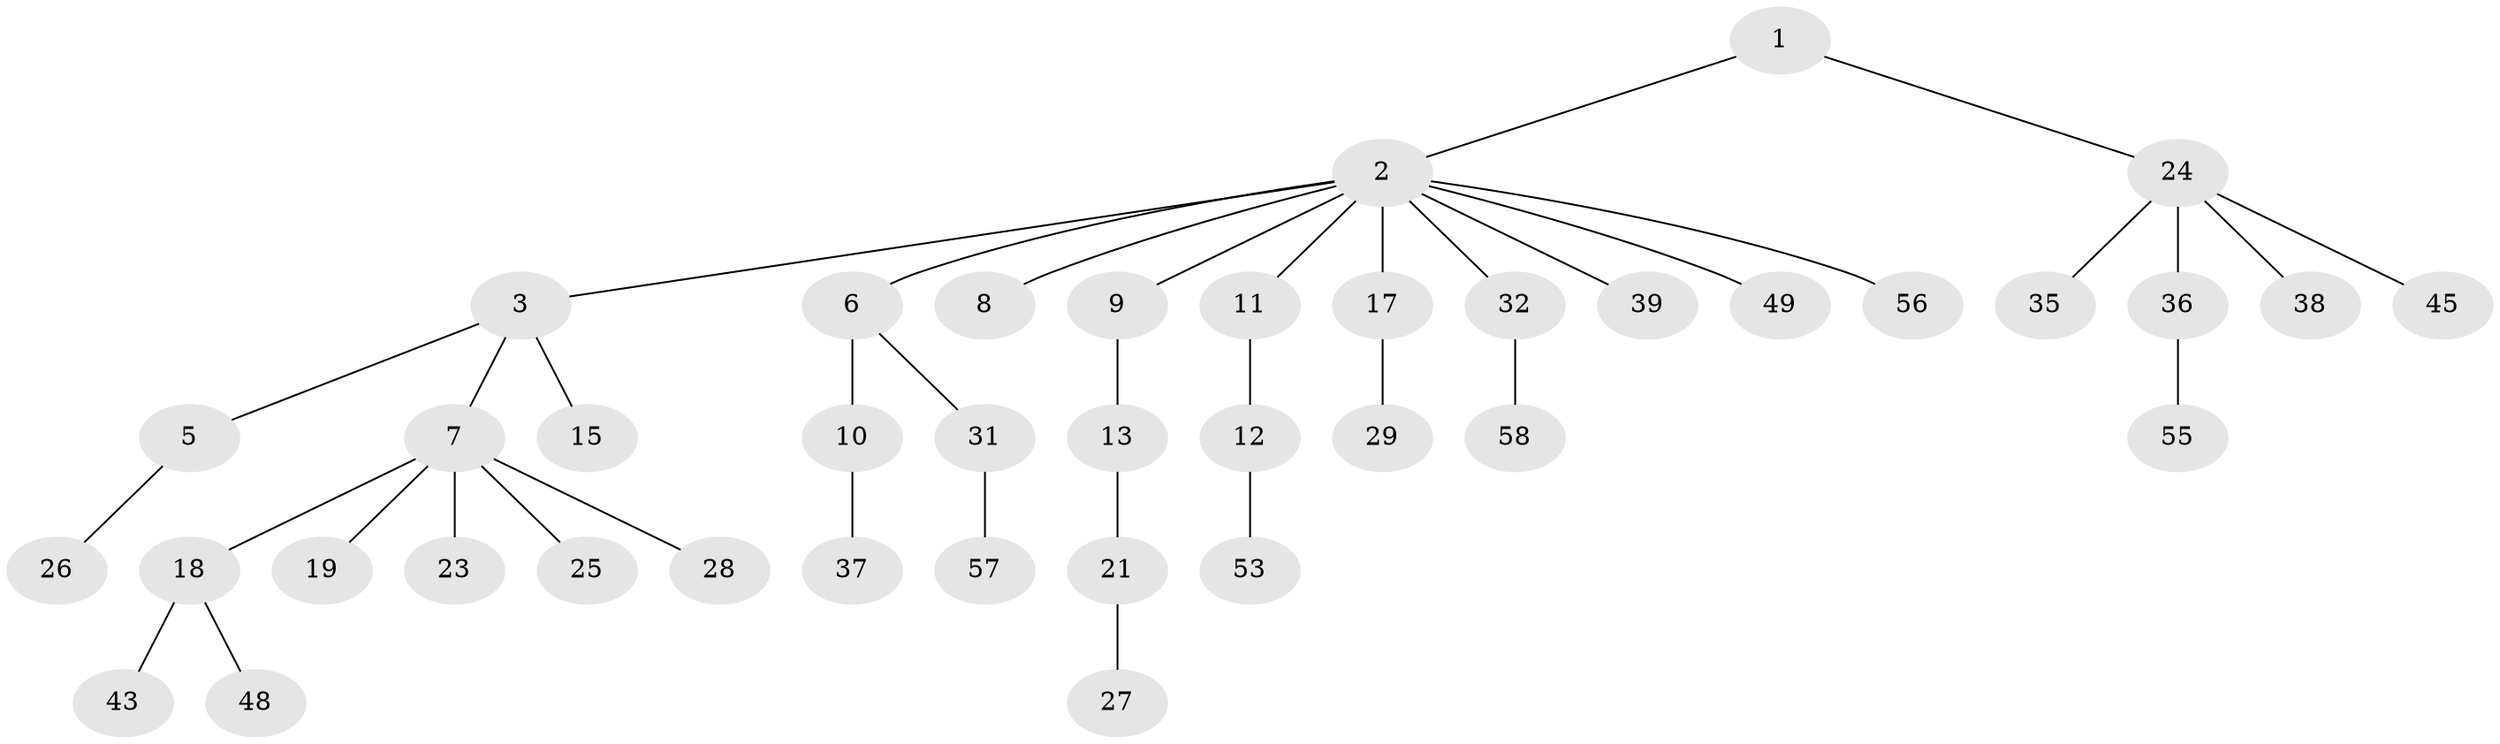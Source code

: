 // Generated by graph-tools (version 1.1) at 2025/52/02/27/25 19:52:12]
// undirected, 40 vertices, 39 edges
graph export_dot {
graph [start="1"]
  node [color=gray90,style=filled];
  1 [super="+30"];
  2 [super="+4"];
  3 [super="+54"];
  5 [super="+52"];
  6 [super="+14"];
  7 [super="+16"];
  8;
  9;
  10 [super="+46"];
  11 [super="+22"];
  12 [super="+44"];
  13 [super="+47"];
  15;
  17 [super="+20"];
  18 [super="+40"];
  19;
  21;
  23;
  24 [super="+34"];
  25;
  26 [super="+33"];
  27;
  28;
  29;
  31 [super="+51"];
  32 [super="+50"];
  35;
  36 [super="+41"];
  37 [super="+42"];
  38;
  39;
  43;
  45;
  48;
  49;
  53;
  55;
  56;
  57;
  58;
  1 -- 2;
  1 -- 24;
  2 -- 3;
  2 -- 6;
  2 -- 9;
  2 -- 32;
  2 -- 39;
  2 -- 49;
  2 -- 56;
  2 -- 8;
  2 -- 17;
  2 -- 11;
  3 -- 5;
  3 -- 7;
  3 -- 15;
  5 -- 26;
  6 -- 10;
  6 -- 31;
  7 -- 23;
  7 -- 25;
  7 -- 18;
  7 -- 19;
  7 -- 28;
  9 -- 13;
  10 -- 37;
  11 -- 12;
  12 -- 53;
  13 -- 21;
  17 -- 29;
  18 -- 43;
  18 -- 48;
  21 -- 27;
  24 -- 45;
  24 -- 35;
  24 -- 36;
  24 -- 38;
  31 -- 57;
  32 -- 58;
  36 -- 55;
}
